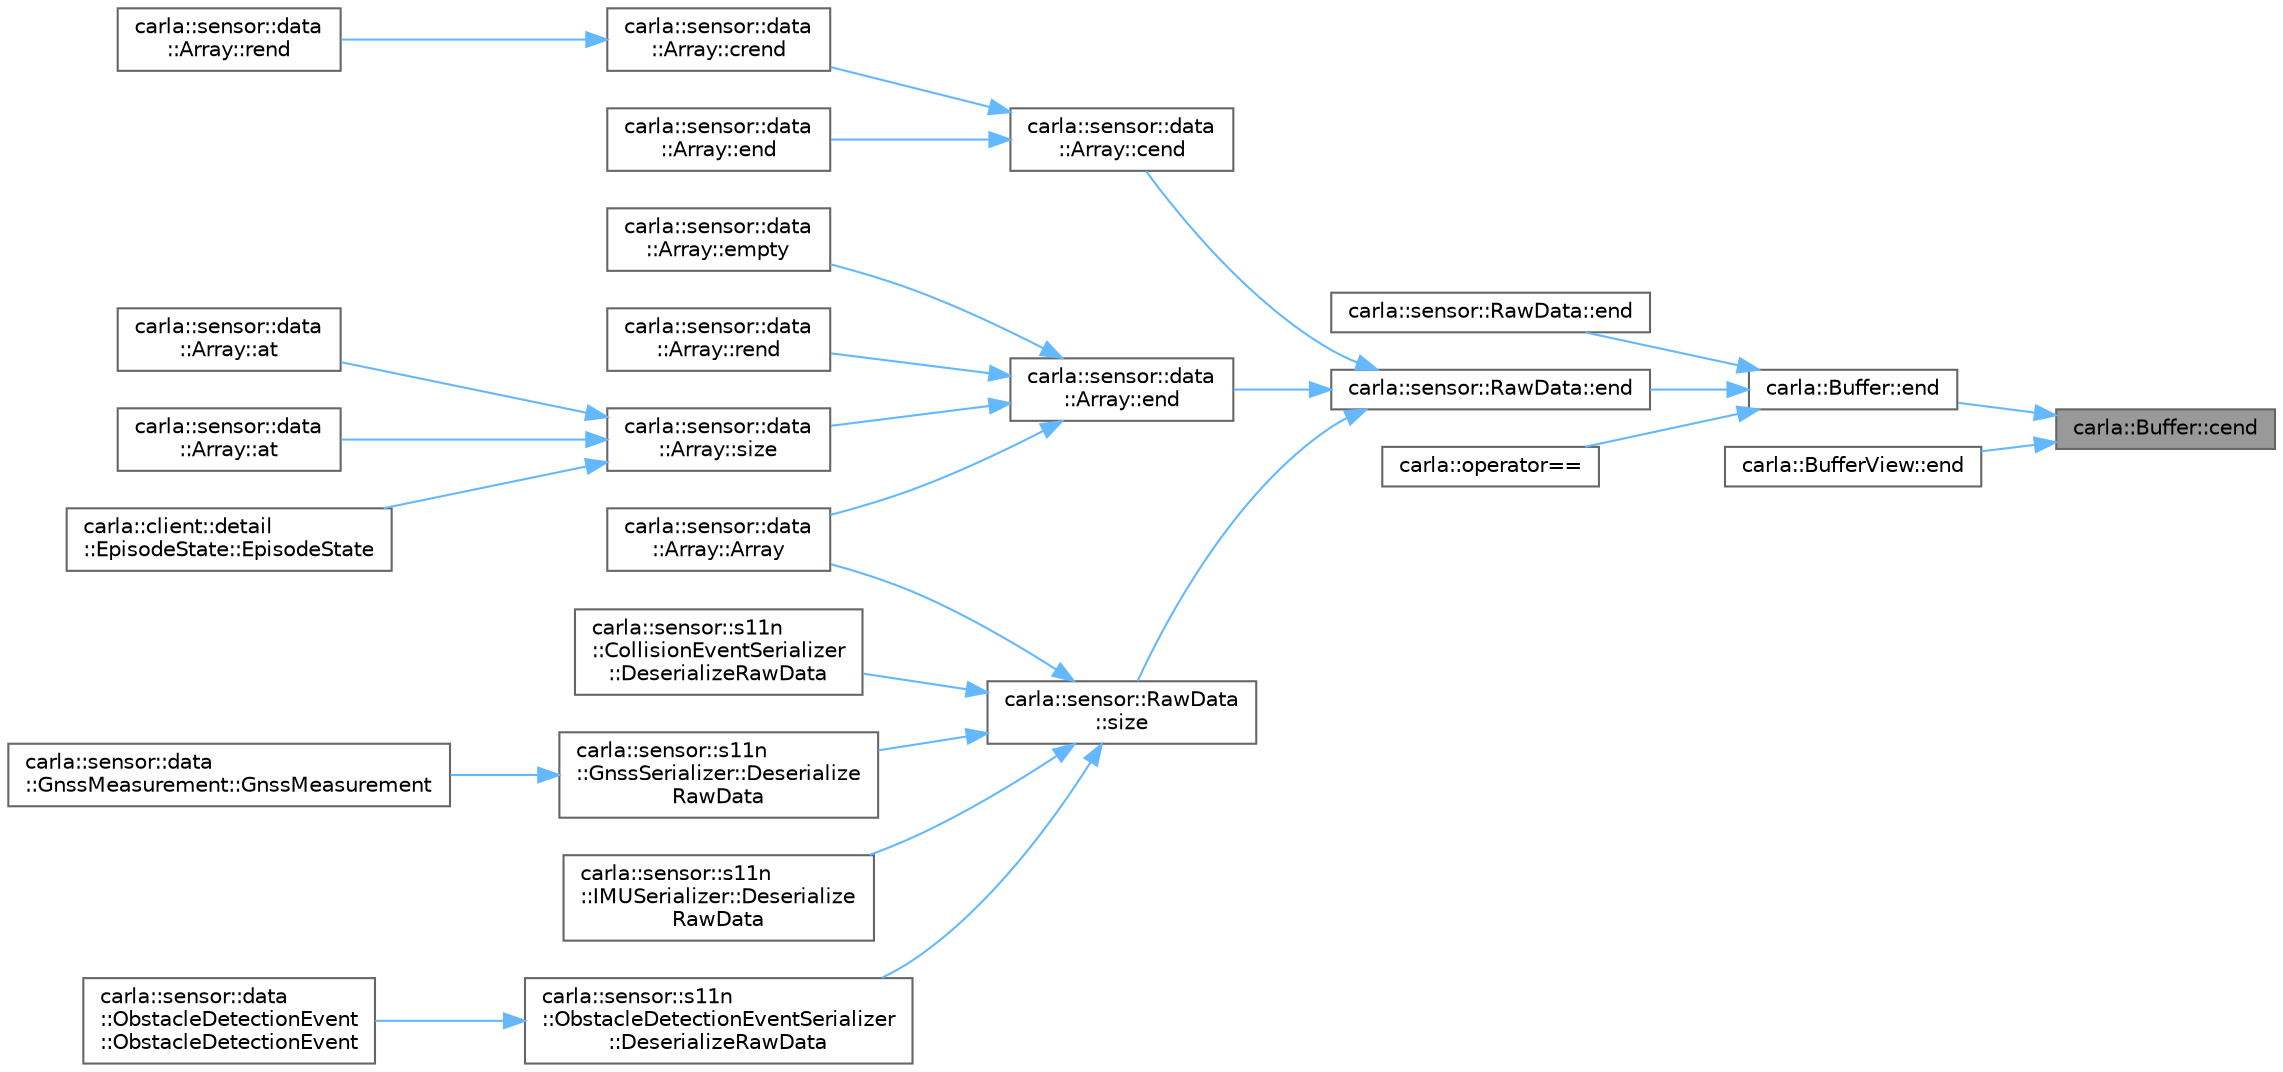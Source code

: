 digraph "carla::Buffer::cend"
{
 // INTERACTIVE_SVG=YES
 // LATEX_PDF_SIZE
  bgcolor="transparent";
  edge [fontname=Helvetica,fontsize=10,labelfontname=Helvetica,labelfontsize=10];
  node [fontname=Helvetica,fontsize=10,shape=box,height=0.2,width=0.4];
  rankdir="RL";
  Node1 [id="Node000001",label="carla::Buffer::cend",height=0.2,width=0.4,color="gray40", fillcolor="grey60", style="filled", fontcolor="black",tooltip=" "];
  Node1 -> Node2 [id="edge1_Node000001_Node000002",dir="back",color="steelblue1",style="solid",tooltip=" "];
  Node2 [id="Node000002",label="carla::Buffer::end",height=0.2,width=0.4,color="grey40", fillcolor="white", style="filled",URL="$d0/d0a/classcarla_1_1Buffer.html#ad23e8895923c1535a1099100195a3d2b",tooltip=" "];
  Node2 -> Node3 [id="edge2_Node000002_Node000003",dir="back",color="steelblue1",style="solid",tooltip=" "];
  Node3 [id="Node000003",label="carla::sensor::RawData::end",height=0.2,width=0.4,color="grey40", fillcolor="white", style="filled",URL="$d3/da0/classcarla_1_1sensor_1_1RawData.html#aa330f7cb147488e949363e0dacf9df64",tooltip="Past-the-end iterator to the data generated by the sensor."];
  Node2 -> Node4 [id="edge3_Node000002_Node000004",dir="back",color="steelblue1",style="solid",tooltip=" "];
  Node4 [id="Node000004",label="carla::sensor::RawData::end",height=0.2,width=0.4,color="grey40", fillcolor="white", style="filled",URL="$d3/da0/classcarla_1_1sensor_1_1RawData.html#a436195761ec6eb8a18bc98ba8e9d8725",tooltip="Past-the-end iterator to the data generated by the sensor."];
  Node4 -> Node5 [id="edge4_Node000004_Node000005",dir="back",color="steelblue1",style="solid",tooltip=" "];
  Node5 [id="Node000005",label="carla::sensor::data\l::Array::cend",height=0.2,width=0.4,color="grey40", fillcolor="white", style="filled",URL="$d2/dcc/classcarla_1_1sensor_1_1data_1_1Array.html#af5600cc6ec3dc8f034ff8d66b9a1b15b",tooltip=" "];
  Node5 -> Node6 [id="edge5_Node000005_Node000006",dir="back",color="steelblue1",style="solid",tooltip=" "];
  Node6 [id="Node000006",label="carla::sensor::data\l::Array::crend",height=0.2,width=0.4,color="grey40", fillcolor="white", style="filled",URL="$d2/dcc/classcarla_1_1sensor_1_1data_1_1Array.html#acfd8aa2f873dcd0b262549ef03cdd269",tooltip=" "];
  Node6 -> Node7 [id="edge6_Node000006_Node000007",dir="back",color="steelblue1",style="solid",tooltip=" "];
  Node7 [id="Node000007",label="carla::sensor::data\l::Array::rend",height=0.2,width=0.4,color="grey40", fillcolor="white", style="filled",URL="$d2/dcc/classcarla_1_1sensor_1_1data_1_1Array.html#acca0a381479d216f9aabfcba18569d63",tooltip=" "];
  Node5 -> Node8 [id="edge7_Node000005_Node000008",dir="back",color="steelblue1",style="solid",tooltip=" "];
  Node8 [id="Node000008",label="carla::sensor::data\l::Array::end",height=0.2,width=0.4,color="grey40", fillcolor="white", style="filled",URL="$d2/dcc/classcarla_1_1sensor_1_1data_1_1Array.html#a01b1e9538e5b8c1684bda7b550e39572",tooltip=" "];
  Node4 -> Node9 [id="edge8_Node000004_Node000009",dir="back",color="steelblue1",style="solid",tooltip=" "];
  Node9 [id="Node000009",label="carla::sensor::data\l::Array::end",height=0.2,width=0.4,color="grey40", fillcolor="white", style="filled",URL="$d2/dcc/classcarla_1_1sensor_1_1data_1_1Array.html#a035a476f85ca559f56d245b7535aa942",tooltip=" "];
  Node9 -> Node10 [id="edge9_Node000009_Node000010",dir="back",color="steelblue1",style="solid",tooltip=" "];
  Node10 [id="Node000010",label="carla::sensor::data\l::Array::Array",height=0.2,width=0.4,color="grey40", fillcolor="white", style="filled",URL="$d2/dcc/classcarla_1_1sensor_1_1data_1_1Array.html#a0bbb02616c862c8969d94feac57dc8fd",tooltip=" "];
  Node9 -> Node11 [id="edge10_Node000009_Node000011",dir="back",color="steelblue1",style="solid",tooltip=" "];
  Node11 [id="Node000011",label="carla::sensor::data\l::Array::empty",height=0.2,width=0.4,color="grey40", fillcolor="white", style="filled",URL="$d2/dcc/classcarla_1_1sensor_1_1data_1_1Array.html#a45922732dcb2e5735e430eb0927ba1b2",tooltip=" "];
  Node9 -> Node12 [id="edge11_Node000009_Node000012",dir="back",color="steelblue1",style="solid",tooltip=" "];
  Node12 [id="Node000012",label="carla::sensor::data\l::Array::rend",height=0.2,width=0.4,color="grey40", fillcolor="white", style="filled",URL="$d2/dcc/classcarla_1_1sensor_1_1data_1_1Array.html#a78c8040382366ea0be9a5a613c8094b4",tooltip=" "];
  Node9 -> Node13 [id="edge12_Node000009_Node000013",dir="back",color="steelblue1",style="solid",tooltip=" "];
  Node13 [id="Node000013",label="carla::sensor::data\l::Array::size",height=0.2,width=0.4,color="grey40", fillcolor="white", style="filled",URL="$d2/dcc/classcarla_1_1sensor_1_1data_1_1Array.html#aa74c92285dda9ebeba4094ef12b6f50b",tooltip=" "];
  Node13 -> Node14 [id="edge13_Node000013_Node000014",dir="back",color="steelblue1",style="solid",tooltip=" "];
  Node14 [id="Node000014",label="carla::sensor::data\l::Array::at",height=0.2,width=0.4,color="grey40", fillcolor="white", style="filled",URL="$d2/dcc/classcarla_1_1sensor_1_1data_1_1Array.html#ac5afe29e1647fd161dfafe6f3aed9508",tooltip=" "];
  Node13 -> Node15 [id="edge14_Node000013_Node000015",dir="back",color="steelblue1",style="solid",tooltip=" "];
  Node15 [id="Node000015",label="carla::sensor::data\l::Array::at",height=0.2,width=0.4,color="grey40", fillcolor="white", style="filled",URL="$d2/dcc/classcarla_1_1sensor_1_1data_1_1Array.html#a1c2868d24003355938fa4b905568c990",tooltip=" "];
  Node13 -> Node16 [id="edge15_Node000013_Node000016",dir="back",color="steelblue1",style="solid",tooltip=" "];
  Node16 [id="Node000016",label="carla::client::detail\l::EpisodeState::EpisodeState",height=0.2,width=0.4,color="grey40", fillcolor="white", style="filled",URL="$d5/dbf/classcarla_1_1client_1_1detail_1_1EpisodeState.html#a176983fe6d1cb512c433fcd4167fd0f6",tooltip=" "];
  Node4 -> Node17 [id="edge16_Node000004_Node000017",dir="back",color="steelblue1",style="solid",tooltip=" "];
  Node17 [id="Node000017",label="carla::sensor::RawData\l::size",height=0.2,width=0.4,color="grey40", fillcolor="white", style="filled",URL="$d3/da0/classcarla_1_1sensor_1_1RawData.html#ae79dc5e8f8cee2257efa411c4490e5ff",tooltip="Size in bytes of the data generated by the sensor."];
  Node17 -> Node10 [id="edge17_Node000017_Node000010",dir="back",color="steelblue1",style="solid",tooltip=" "];
  Node17 -> Node18 [id="edge18_Node000017_Node000018",dir="back",color="steelblue1",style="solid",tooltip=" "];
  Node18 [id="Node000018",label="carla::sensor::s11n\l::CollisionEventSerializer\l::DeserializeRawData",height=0.2,width=0.4,color="grey40", fillcolor="white", style="filled",URL="$da/de4/classcarla_1_1sensor_1_1s11n_1_1CollisionEventSerializer.html#a371a9104f135008ece300eaf69f41934",tooltip=" "];
  Node17 -> Node19 [id="edge19_Node000017_Node000019",dir="back",color="steelblue1",style="solid",tooltip=" "];
  Node19 [id="Node000019",label="carla::sensor::s11n\l::GnssSerializer::Deserialize\lRawData",height=0.2,width=0.4,color="grey40", fillcolor="white", style="filled",URL="$d0/d49/classcarla_1_1sensor_1_1s11n_1_1GnssSerializer.html#af954d847f754091fb560deab43dd85c4",tooltip=" "];
  Node19 -> Node20 [id="edge20_Node000019_Node000020",dir="back",color="steelblue1",style="solid",tooltip=" "];
  Node20 [id="Node000020",label="carla::sensor::data\l::GnssMeasurement::GnssMeasurement",height=0.2,width=0.4,color="grey40", fillcolor="white", style="filled",URL="$d2/ddb/classcarla_1_1sensor_1_1data_1_1GnssMeasurement.html#a6216a0e4b8b495ae05f1b946ef0a5a13",tooltip=" "];
  Node17 -> Node21 [id="edge21_Node000017_Node000021",dir="back",color="steelblue1",style="solid",tooltip=" "];
  Node21 [id="Node000021",label="carla::sensor::s11n\l::IMUSerializer::Deserialize\lRawData",height=0.2,width=0.4,color="grey40", fillcolor="white", style="filled",URL="$dc/da1/classcarla_1_1sensor_1_1s11n_1_1IMUSerializer.html#ad393288dca1aba7bb57c55dff16b24b5",tooltip=" "];
  Node17 -> Node22 [id="edge22_Node000017_Node000022",dir="back",color="steelblue1",style="solid",tooltip=" "];
  Node22 [id="Node000022",label="carla::sensor::s11n\l::ObstacleDetectionEventSerializer\l::DeserializeRawData",height=0.2,width=0.4,color="grey40", fillcolor="white", style="filled",URL="$d9/d82/classcarla_1_1sensor_1_1s11n_1_1ObstacleDetectionEventSerializer.html#aaf400069620524e3367aa7bdb51dc0ee",tooltip=" "];
  Node22 -> Node23 [id="edge23_Node000022_Node000023",dir="back",color="steelblue1",style="solid",tooltip=" "];
  Node23 [id="Node000023",label="carla::sensor::data\l::ObstacleDetectionEvent\l::ObstacleDetectionEvent",height=0.2,width=0.4,color="grey40", fillcolor="white", style="filled",URL="$d3/d28/classcarla_1_1sensor_1_1data_1_1ObstacleDetectionEvent.html#adde998de0188eb44d081865d9e2f4257",tooltip=" "];
  Node2 -> Node24 [id="edge24_Node000002_Node000024",dir="back",color="steelblue1",style="solid",tooltip=" "];
  Node24 [id="Node000024",label="carla::operator==",height=0.2,width=0.4,color="grey40", fillcolor="white", style="filled",URL="$d9/d36/namespacecarla.html#aed73873636da4f0dc2943cf87e24ecb1",tooltip=" "];
  Node1 -> Node25 [id="edge25_Node000001_Node000025",dir="back",color="steelblue1",style="solid",tooltip=" "];
  Node25 [id="Node000025",label="carla::BufferView::end",height=0.2,width=0.4,color="grey40", fillcolor="white", style="filled",URL="$db/db8/classcarla_1_1BufferView.html#ad800053dcba204fde5ffcd419b64d58c",tooltip=" "];
}
